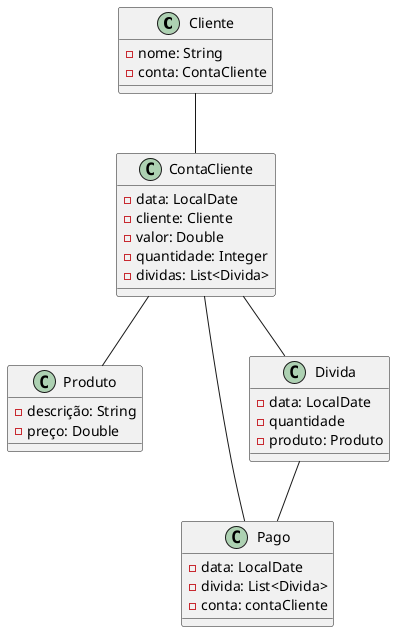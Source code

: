 @startuml
'https://plantuml.com/class-diagram

Cliente -- ContaCliente
ContaCliente -- Produto
ContaCliente -- Pago
ContaCliente -- Divida
Divida -- Pago

class Cliente {
-nome: String
-conta: ContaCliente

}

class ContaCliente {
-data: LocalDate
-cliente: Cliente
-valor: Double
-quantidade: Integer
-dividas: List<Divida>

}

class Pago {
-data: LocalDate
-divida: List<Divida>
-conta: contaCliente
}

class Divida {
-data: LocalDate
-quantidade
-produto: Produto
}

class Produto {
-descrição: String
-preço: Double
}

@enduml